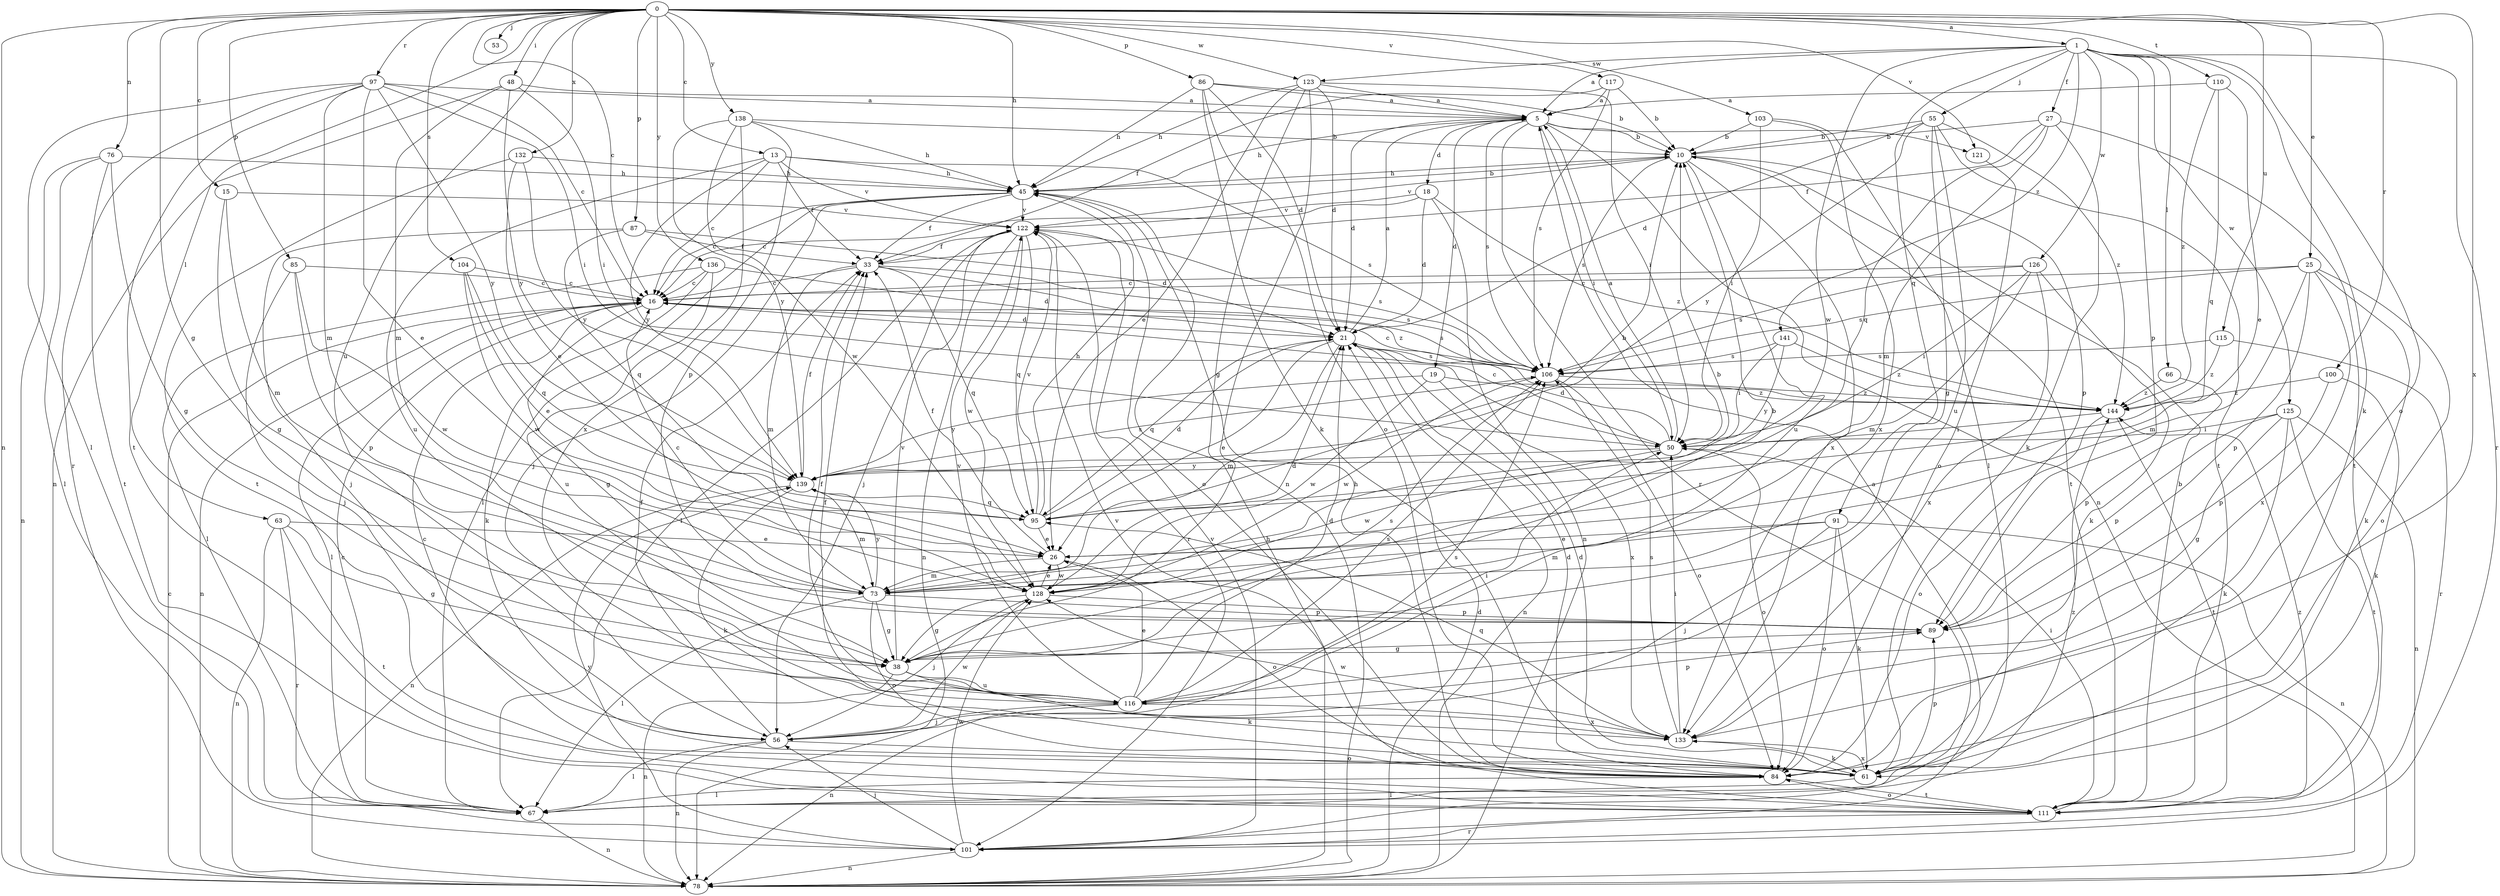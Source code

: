 strict digraph  {
0;
1;
5;
10;
13;
15;
16;
18;
19;
21;
25;
26;
27;
33;
38;
45;
48;
50;
53;
55;
56;
61;
63;
66;
67;
73;
76;
78;
84;
85;
86;
87;
89;
91;
95;
97;
100;
101;
103;
104;
106;
110;
111;
115;
116;
117;
121;
122;
123;
125;
126;
128;
132;
133;
136;
138;
139;
141;
144;
0 -> 1  [label=a];
0 -> 13  [label=c];
0 -> 15  [label=c];
0 -> 16  [label=c];
0 -> 25  [label=e];
0 -> 38  [label=g];
0 -> 45  [label=h];
0 -> 48  [label=i];
0 -> 53  [label=j];
0 -> 63  [label=l];
0 -> 76  [label=n];
0 -> 78  [label=n];
0 -> 85  [label=p];
0 -> 86  [label=p];
0 -> 87  [label=p];
0 -> 97  [label=r];
0 -> 100  [label=r];
0 -> 103  [label=s];
0 -> 104  [label=s];
0 -> 110  [label=t];
0 -> 115  [label=u];
0 -> 116  [label=u];
0 -> 117  [label=v];
0 -> 121  [label=v];
0 -> 123  [label=w];
0 -> 132  [label=x];
0 -> 133  [label=x];
0 -> 136  [label=y];
0 -> 138  [label=y];
1 -> 5  [label=a];
1 -> 27  [label=f];
1 -> 55  [label=j];
1 -> 61  [label=k];
1 -> 66  [label=l];
1 -> 84  [label=o];
1 -> 89  [label=p];
1 -> 91  [label=q];
1 -> 101  [label=r];
1 -> 123  [label=w];
1 -> 125  [label=w];
1 -> 126  [label=w];
1 -> 128  [label=w];
1 -> 141  [label=z];
5 -> 10  [label=b];
5 -> 18  [label=d];
5 -> 19  [label=d];
5 -> 21  [label=d];
5 -> 45  [label=h];
5 -> 50  [label=i];
5 -> 78  [label=n];
5 -> 101  [label=r];
5 -> 106  [label=s];
5 -> 121  [label=v];
10 -> 45  [label=h];
10 -> 89  [label=p];
10 -> 106  [label=s];
10 -> 111  [label=t];
10 -> 116  [label=u];
10 -> 122  [label=v];
10 -> 133  [label=x];
13 -> 16  [label=c];
13 -> 33  [label=f];
13 -> 45  [label=h];
13 -> 106  [label=s];
13 -> 116  [label=u];
13 -> 122  [label=v];
13 -> 139  [label=y];
15 -> 38  [label=g];
15 -> 73  [label=m];
15 -> 122  [label=v];
16 -> 21  [label=d];
16 -> 38  [label=g];
16 -> 67  [label=l];
16 -> 78  [label=n];
16 -> 106  [label=s];
18 -> 16  [label=c];
18 -> 21  [label=d];
18 -> 78  [label=n];
18 -> 122  [label=v];
18 -> 144  [label=z];
19 -> 128  [label=w];
19 -> 133  [label=x];
19 -> 139  [label=y];
19 -> 144  [label=z];
21 -> 5  [label=a];
21 -> 26  [label=e];
21 -> 73  [label=m];
21 -> 78  [label=n];
21 -> 95  [label=q];
21 -> 106  [label=s];
25 -> 16  [label=c];
25 -> 61  [label=k];
25 -> 73  [label=m];
25 -> 84  [label=o];
25 -> 89  [label=p];
25 -> 106  [label=s];
25 -> 133  [label=x];
26 -> 33  [label=f];
26 -> 73  [label=m];
26 -> 84  [label=o];
26 -> 128  [label=w];
27 -> 10  [label=b];
27 -> 33  [label=f];
27 -> 61  [label=k];
27 -> 73  [label=m];
27 -> 95  [label=q];
27 -> 111  [label=t];
33 -> 16  [label=c];
33 -> 73  [label=m];
33 -> 95  [label=q];
33 -> 106  [label=s];
33 -> 144  [label=z];
38 -> 10  [label=b];
38 -> 61  [label=k];
38 -> 78  [label=n];
38 -> 106  [label=s];
38 -> 116  [label=u];
38 -> 122  [label=v];
45 -> 10  [label=b];
45 -> 16  [label=c];
45 -> 33  [label=f];
45 -> 56  [label=j];
45 -> 67  [label=l];
45 -> 84  [label=o];
45 -> 122  [label=v];
48 -> 5  [label=a];
48 -> 50  [label=i];
48 -> 73  [label=m];
48 -> 78  [label=n];
48 -> 139  [label=y];
50 -> 5  [label=a];
50 -> 16  [label=c];
50 -> 21  [label=d];
50 -> 84  [label=o];
50 -> 128  [label=w];
50 -> 139  [label=y];
55 -> 10  [label=b];
55 -> 21  [label=d];
55 -> 38  [label=g];
55 -> 111  [label=t];
55 -> 116  [label=u];
55 -> 139  [label=y];
55 -> 144  [label=z];
56 -> 33  [label=f];
56 -> 67  [label=l];
56 -> 78  [label=n];
56 -> 84  [label=o];
56 -> 106  [label=s];
56 -> 128  [label=w];
61 -> 16  [label=c];
61 -> 21  [label=d];
61 -> 67  [label=l];
61 -> 89  [label=p];
61 -> 133  [label=x];
63 -> 26  [label=e];
63 -> 38  [label=g];
63 -> 78  [label=n];
63 -> 101  [label=r];
63 -> 111  [label=t];
66 -> 89  [label=p];
66 -> 144  [label=z];
67 -> 16  [label=c];
67 -> 78  [label=n];
67 -> 144  [label=z];
73 -> 10  [label=b];
73 -> 16  [label=c];
73 -> 38  [label=g];
73 -> 67  [label=l];
73 -> 84  [label=o];
73 -> 89  [label=p];
73 -> 139  [label=y];
76 -> 38  [label=g];
76 -> 45  [label=h];
76 -> 67  [label=l];
76 -> 78  [label=n];
76 -> 111  [label=t];
78 -> 16  [label=c];
78 -> 21  [label=d];
78 -> 45  [label=h];
84 -> 21  [label=d];
84 -> 45  [label=h];
84 -> 67  [label=l];
84 -> 111  [label=t];
85 -> 16  [label=c];
85 -> 56  [label=j];
85 -> 89  [label=p];
85 -> 128  [label=w];
86 -> 5  [label=a];
86 -> 10  [label=b];
86 -> 21  [label=d];
86 -> 45  [label=h];
86 -> 61  [label=k];
86 -> 84  [label=o];
87 -> 21  [label=d];
87 -> 33  [label=f];
87 -> 56  [label=j];
87 -> 95  [label=q];
89 -> 38  [label=g];
91 -> 26  [label=e];
91 -> 56  [label=j];
91 -> 61  [label=k];
91 -> 73  [label=m];
91 -> 78  [label=n];
91 -> 84  [label=o];
95 -> 10  [label=b];
95 -> 21  [label=d];
95 -> 26  [label=e];
95 -> 45  [label=h];
95 -> 122  [label=v];
97 -> 5  [label=a];
97 -> 16  [label=c];
97 -> 50  [label=i];
97 -> 67  [label=l];
97 -> 73  [label=m];
97 -> 101  [label=r];
97 -> 111  [label=t];
97 -> 139  [label=y];
97 -> 128  [label=e];
100 -> 61  [label=k];
100 -> 89  [label=p];
100 -> 144  [label=z];
101 -> 5  [label=a];
101 -> 56  [label=j];
101 -> 78  [label=n];
101 -> 122  [label=v];
101 -> 128  [label=w];
101 -> 139  [label=y];
103 -> 10  [label=b];
103 -> 50  [label=i];
103 -> 67  [label=l];
103 -> 133  [label=x];
104 -> 16  [label=c];
104 -> 26  [label=e];
104 -> 95  [label=q];
104 -> 128  [label=w];
106 -> 16  [label=c];
106 -> 84  [label=o];
106 -> 128  [label=w];
106 -> 144  [label=z];
110 -> 5  [label=a];
110 -> 26  [label=e];
110 -> 95  [label=q];
110 -> 144  [label=z];
111 -> 10  [label=b];
111 -> 50  [label=i];
111 -> 84  [label=o];
111 -> 101  [label=r];
111 -> 122  [label=v];
111 -> 144  [label=z];
115 -> 101  [label=r];
115 -> 106  [label=s];
115 -> 144  [label=z];
116 -> 21  [label=d];
116 -> 26  [label=e];
116 -> 33  [label=f];
116 -> 50  [label=i];
116 -> 56  [label=j];
116 -> 78  [label=n];
116 -> 89  [label=p];
116 -> 106  [label=s];
116 -> 122  [label=v];
116 -> 133  [label=x];
117 -> 5  [label=a];
117 -> 10  [label=b];
117 -> 33  [label=f];
117 -> 106  [label=s];
121 -> 84  [label=o];
122 -> 33  [label=f];
122 -> 56  [label=j];
122 -> 67  [label=l];
122 -> 78  [label=n];
122 -> 95  [label=q];
122 -> 101  [label=r];
122 -> 106  [label=s];
122 -> 128  [label=w];
123 -> 5  [label=a];
123 -> 21  [label=d];
123 -> 26  [label=e];
123 -> 38  [label=g];
123 -> 45  [label=h];
123 -> 50  [label=i];
123 -> 78  [label=n];
125 -> 38  [label=g];
125 -> 50  [label=i];
125 -> 61  [label=k];
125 -> 78  [label=n];
125 -> 89  [label=p];
125 -> 111  [label=t];
126 -> 16  [label=c];
126 -> 50  [label=i];
126 -> 61  [label=k];
126 -> 73  [label=m];
126 -> 106  [label=s];
126 -> 133  [label=x];
128 -> 21  [label=d];
128 -> 26  [label=e];
128 -> 38  [label=g];
128 -> 56  [label=j];
128 -> 89  [label=p];
132 -> 26  [label=e];
132 -> 45  [label=h];
132 -> 111  [label=t];
132 -> 139  [label=y];
133 -> 33  [label=f];
133 -> 50  [label=i];
133 -> 61  [label=k];
133 -> 95  [label=q];
133 -> 106  [label=s];
133 -> 128  [label=w];
136 -> 16  [label=c];
136 -> 21  [label=d];
136 -> 61  [label=k];
136 -> 67  [label=l];
136 -> 116  [label=u];
138 -> 10  [label=b];
138 -> 45  [label=h];
138 -> 89  [label=p];
138 -> 128  [label=w];
138 -> 133  [label=x];
138 -> 139  [label=y];
139 -> 33  [label=f];
139 -> 61  [label=k];
139 -> 73  [label=m];
139 -> 78  [label=n];
139 -> 95  [label=q];
139 -> 106  [label=s];
141 -> 50  [label=i];
141 -> 106  [label=s];
141 -> 139  [label=y];
141 -> 144  [label=z];
144 -> 50  [label=i];
144 -> 84  [label=o];
144 -> 111  [label=t];
}
